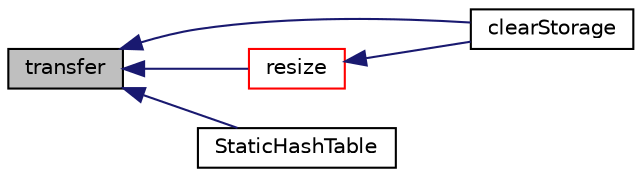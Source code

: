 digraph "transfer"
{
  bgcolor="transparent";
  edge [fontname="Helvetica",fontsize="10",labelfontname="Helvetica",labelfontsize="10"];
  node [fontname="Helvetica",fontsize="10",shape=record];
  rankdir="LR";
  Node1 [label="transfer",height=0.2,width=0.4,color="black", fillcolor="grey75", style="filled", fontcolor="black"];
  Node1 -> Node2 [dir="back",color="midnightblue",fontsize="10",style="solid",fontname="Helvetica"];
  Node2 [label="clearStorage",height=0.2,width=0.4,color="black",URL="$a02512.html#a77e7fd5aa3adf14be9cbcd6e670f7843",tooltip="Clear the table entries and the table itself. "];
  Node1 -> Node3 [dir="back",color="midnightblue",fontsize="10",style="solid",fontname="Helvetica"];
  Node3 [label="resize",height=0.2,width=0.4,color="red",URL="$a02512.html#ae697ea15032f01f89988bb8ada677832",tooltip="Resize the hash table for efficiency. "];
  Node3 -> Node2 [dir="back",color="midnightblue",fontsize="10",style="solid",fontname="Helvetica"];
  Node1 -> Node4 [dir="back",color="midnightblue",fontsize="10",style="solid",fontname="Helvetica"];
  Node4 [label="StaticHashTable",height=0.2,width=0.4,color="black",URL="$a02512.html#a73a98b7f1ab3aed1ea814f38a1b15159",tooltip="Construct by transferring the parameter contents. "];
}
